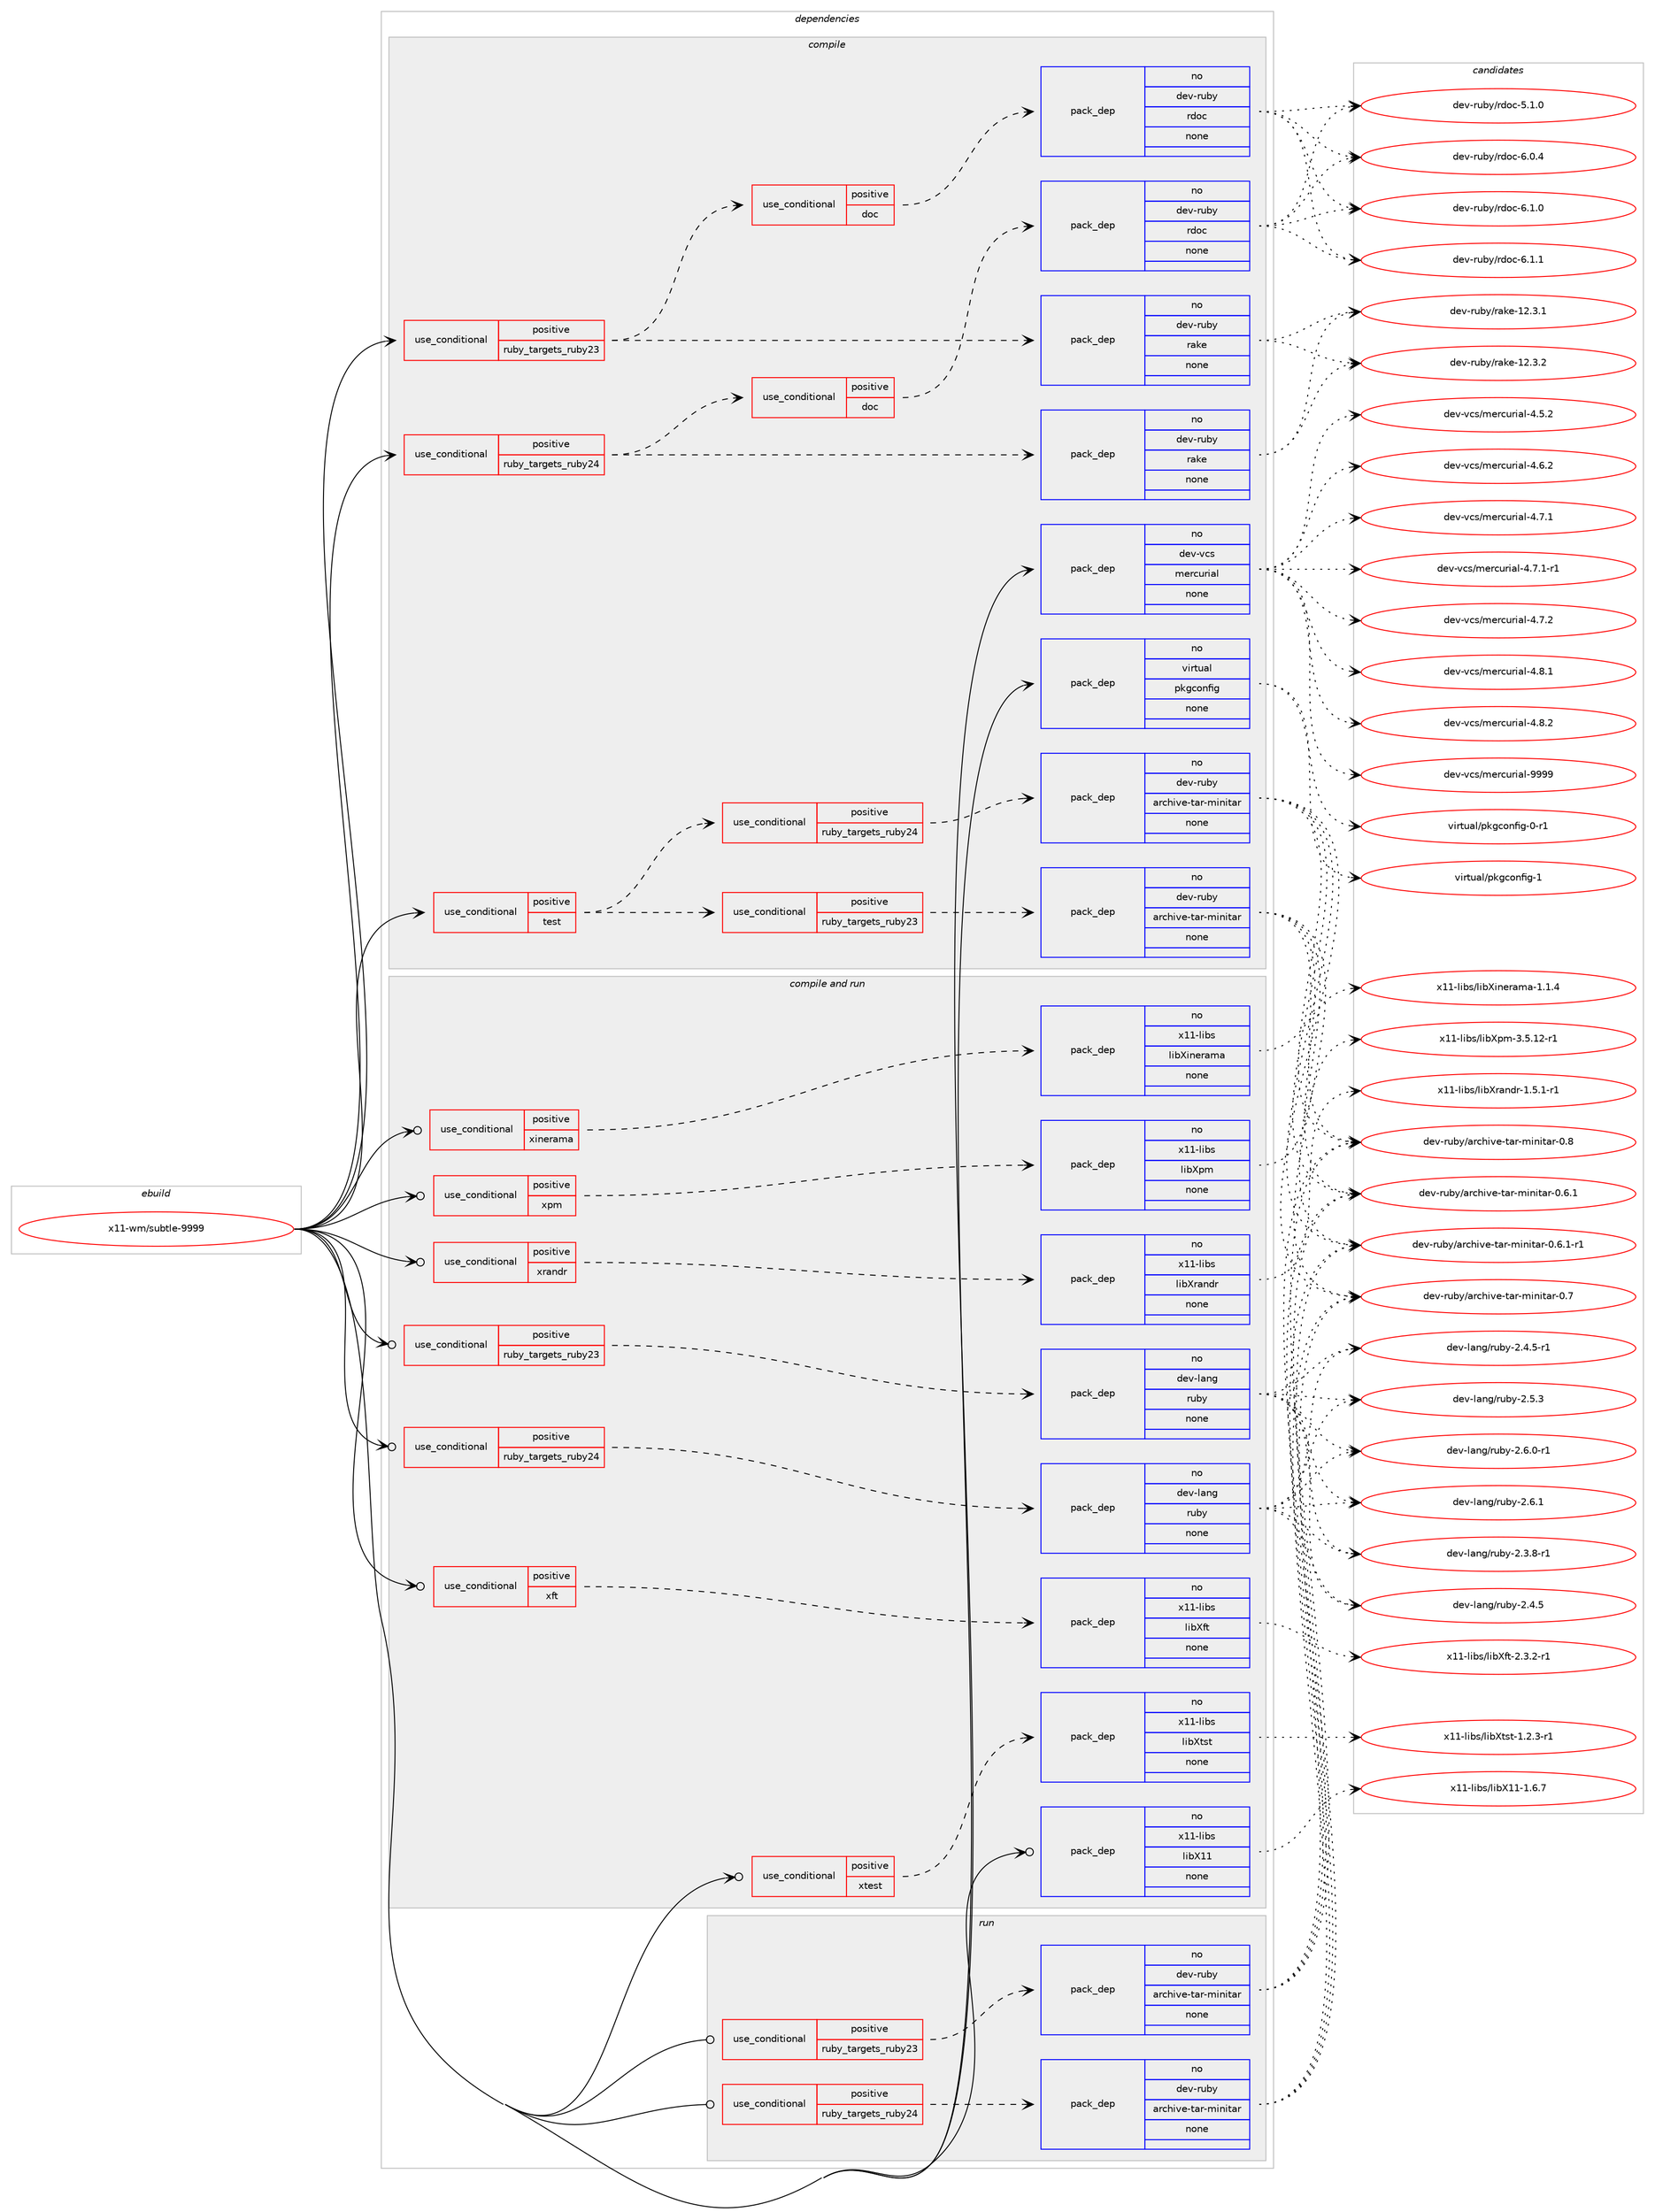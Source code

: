 digraph prolog {

# *************
# Graph options
# *************

newrank=true;
concentrate=true;
compound=true;
graph [rankdir=LR,fontname=Helvetica,fontsize=10,ranksep=1.5];#, ranksep=2.5, nodesep=0.2];
edge  [arrowhead=vee];
node  [fontname=Helvetica,fontsize=10];

# **********
# The ebuild
# **********

subgraph cluster_leftcol {
color=gray;
rank=same;
label=<<i>ebuild</i>>;
id [label="x11-wm/subtle-9999", color=red, width=4, href="../x11-wm/subtle-9999.svg"];
}

# ****************
# The dependencies
# ****************

subgraph cluster_midcol {
color=gray;
label=<<i>dependencies</i>>;
subgraph cluster_compile {
fillcolor="#eeeeee";
style=filled;
label=<<i>compile</i>>;
subgraph cond467580 {
dependency1771767 [label=<<TABLE BORDER="0" CELLBORDER="1" CELLSPACING="0" CELLPADDING="4"><TR><TD ROWSPAN="3" CELLPADDING="10">use_conditional</TD></TR><TR><TD>positive</TD></TR><TR><TD>ruby_targets_ruby23</TD></TR></TABLE>>, shape=none, color=red];
subgraph pack1274279 {
dependency1771768 [label=<<TABLE BORDER="0" CELLBORDER="1" CELLSPACING="0" CELLPADDING="4" WIDTH="220"><TR><TD ROWSPAN="6" CELLPADDING="30">pack_dep</TD></TR><TR><TD WIDTH="110">no</TD></TR><TR><TD>dev-ruby</TD></TR><TR><TD>rake</TD></TR><TR><TD>none</TD></TR><TR><TD></TD></TR></TABLE>>, shape=none, color=blue];
}
dependency1771767:e -> dependency1771768:w [weight=20,style="dashed",arrowhead="vee"];
subgraph cond467581 {
dependency1771769 [label=<<TABLE BORDER="0" CELLBORDER="1" CELLSPACING="0" CELLPADDING="4"><TR><TD ROWSPAN="3" CELLPADDING="10">use_conditional</TD></TR><TR><TD>positive</TD></TR><TR><TD>doc</TD></TR></TABLE>>, shape=none, color=red];
subgraph pack1274280 {
dependency1771770 [label=<<TABLE BORDER="0" CELLBORDER="1" CELLSPACING="0" CELLPADDING="4" WIDTH="220"><TR><TD ROWSPAN="6" CELLPADDING="30">pack_dep</TD></TR><TR><TD WIDTH="110">no</TD></TR><TR><TD>dev-ruby</TD></TR><TR><TD>rdoc</TD></TR><TR><TD>none</TD></TR><TR><TD></TD></TR></TABLE>>, shape=none, color=blue];
}
dependency1771769:e -> dependency1771770:w [weight=20,style="dashed",arrowhead="vee"];
}
dependency1771767:e -> dependency1771769:w [weight=20,style="dashed",arrowhead="vee"];
}
id:e -> dependency1771767:w [weight=20,style="solid",arrowhead="vee"];
subgraph cond467582 {
dependency1771771 [label=<<TABLE BORDER="0" CELLBORDER="1" CELLSPACING="0" CELLPADDING="4"><TR><TD ROWSPAN="3" CELLPADDING="10">use_conditional</TD></TR><TR><TD>positive</TD></TR><TR><TD>ruby_targets_ruby24</TD></TR></TABLE>>, shape=none, color=red];
subgraph pack1274281 {
dependency1771772 [label=<<TABLE BORDER="0" CELLBORDER="1" CELLSPACING="0" CELLPADDING="4" WIDTH="220"><TR><TD ROWSPAN="6" CELLPADDING="30">pack_dep</TD></TR><TR><TD WIDTH="110">no</TD></TR><TR><TD>dev-ruby</TD></TR><TR><TD>rake</TD></TR><TR><TD>none</TD></TR><TR><TD></TD></TR></TABLE>>, shape=none, color=blue];
}
dependency1771771:e -> dependency1771772:w [weight=20,style="dashed",arrowhead="vee"];
subgraph cond467583 {
dependency1771773 [label=<<TABLE BORDER="0" CELLBORDER="1" CELLSPACING="0" CELLPADDING="4"><TR><TD ROWSPAN="3" CELLPADDING="10">use_conditional</TD></TR><TR><TD>positive</TD></TR><TR><TD>doc</TD></TR></TABLE>>, shape=none, color=red];
subgraph pack1274282 {
dependency1771774 [label=<<TABLE BORDER="0" CELLBORDER="1" CELLSPACING="0" CELLPADDING="4" WIDTH="220"><TR><TD ROWSPAN="6" CELLPADDING="30">pack_dep</TD></TR><TR><TD WIDTH="110">no</TD></TR><TR><TD>dev-ruby</TD></TR><TR><TD>rdoc</TD></TR><TR><TD>none</TD></TR><TR><TD></TD></TR></TABLE>>, shape=none, color=blue];
}
dependency1771773:e -> dependency1771774:w [weight=20,style="dashed",arrowhead="vee"];
}
dependency1771771:e -> dependency1771773:w [weight=20,style="dashed",arrowhead="vee"];
}
id:e -> dependency1771771:w [weight=20,style="solid",arrowhead="vee"];
subgraph cond467584 {
dependency1771775 [label=<<TABLE BORDER="0" CELLBORDER="1" CELLSPACING="0" CELLPADDING="4"><TR><TD ROWSPAN="3" CELLPADDING="10">use_conditional</TD></TR><TR><TD>positive</TD></TR><TR><TD>test</TD></TR></TABLE>>, shape=none, color=red];
subgraph cond467585 {
dependency1771776 [label=<<TABLE BORDER="0" CELLBORDER="1" CELLSPACING="0" CELLPADDING="4"><TR><TD ROWSPAN="3" CELLPADDING="10">use_conditional</TD></TR><TR><TD>positive</TD></TR><TR><TD>ruby_targets_ruby23</TD></TR></TABLE>>, shape=none, color=red];
subgraph pack1274283 {
dependency1771777 [label=<<TABLE BORDER="0" CELLBORDER="1" CELLSPACING="0" CELLPADDING="4" WIDTH="220"><TR><TD ROWSPAN="6" CELLPADDING="30">pack_dep</TD></TR><TR><TD WIDTH="110">no</TD></TR><TR><TD>dev-ruby</TD></TR><TR><TD>archive-tar-minitar</TD></TR><TR><TD>none</TD></TR><TR><TD></TD></TR></TABLE>>, shape=none, color=blue];
}
dependency1771776:e -> dependency1771777:w [weight=20,style="dashed",arrowhead="vee"];
}
dependency1771775:e -> dependency1771776:w [weight=20,style="dashed",arrowhead="vee"];
subgraph cond467586 {
dependency1771778 [label=<<TABLE BORDER="0" CELLBORDER="1" CELLSPACING="0" CELLPADDING="4"><TR><TD ROWSPAN="3" CELLPADDING="10">use_conditional</TD></TR><TR><TD>positive</TD></TR><TR><TD>ruby_targets_ruby24</TD></TR></TABLE>>, shape=none, color=red];
subgraph pack1274284 {
dependency1771779 [label=<<TABLE BORDER="0" CELLBORDER="1" CELLSPACING="0" CELLPADDING="4" WIDTH="220"><TR><TD ROWSPAN="6" CELLPADDING="30">pack_dep</TD></TR><TR><TD WIDTH="110">no</TD></TR><TR><TD>dev-ruby</TD></TR><TR><TD>archive-tar-minitar</TD></TR><TR><TD>none</TD></TR><TR><TD></TD></TR></TABLE>>, shape=none, color=blue];
}
dependency1771778:e -> dependency1771779:w [weight=20,style="dashed",arrowhead="vee"];
}
dependency1771775:e -> dependency1771778:w [weight=20,style="dashed",arrowhead="vee"];
}
id:e -> dependency1771775:w [weight=20,style="solid",arrowhead="vee"];
subgraph pack1274285 {
dependency1771780 [label=<<TABLE BORDER="0" CELLBORDER="1" CELLSPACING="0" CELLPADDING="4" WIDTH="220"><TR><TD ROWSPAN="6" CELLPADDING="30">pack_dep</TD></TR><TR><TD WIDTH="110">no</TD></TR><TR><TD>dev-vcs</TD></TR><TR><TD>mercurial</TD></TR><TR><TD>none</TD></TR><TR><TD></TD></TR></TABLE>>, shape=none, color=blue];
}
id:e -> dependency1771780:w [weight=20,style="solid",arrowhead="vee"];
subgraph pack1274286 {
dependency1771781 [label=<<TABLE BORDER="0" CELLBORDER="1" CELLSPACING="0" CELLPADDING="4" WIDTH="220"><TR><TD ROWSPAN="6" CELLPADDING="30">pack_dep</TD></TR><TR><TD WIDTH="110">no</TD></TR><TR><TD>virtual</TD></TR><TR><TD>pkgconfig</TD></TR><TR><TD>none</TD></TR><TR><TD></TD></TR></TABLE>>, shape=none, color=blue];
}
id:e -> dependency1771781:w [weight=20,style="solid",arrowhead="vee"];
}
subgraph cluster_compileandrun {
fillcolor="#eeeeee";
style=filled;
label=<<i>compile and run</i>>;
subgraph cond467587 {
dependency1771782 [label=<<TABLE BORDER="0" CELLBORDER="1" CELLSPACING="0" CELLPADDING="4"><TR><TD ROWSPAN="3" CELLPADDING="10">use_conditional</TD></TR><TR><TD>positive</TD></TR><TR><TD>ruby_targets_ruby23</TD></TR></TABLE>>, shape=none, color=red];
subgraph pack1274287 {
dependency1771783 [label=<<TABLE BORDER="0" CELLBORDER="1" CELLSPACING="0" CELLPADDING="4" WIDTH="220"><TR><TD ROWSPAN="6" CELLPADDING="30">pack_dep</TD></TR><TR><TD WIDTH="110">no</TD></TR><TR><TD>dev-lang</TD></TR><TR><TD>ruby</TD></TR><TR><TD>none</TD></TR><TR><TD></TD></TR></TABLE>>, shape=none, color=blue];
}
dependency1771782:e -> dependency1771783:w [weight=20,style="dashed",arrowhead="vee"];
}
id:e -> dependency1771782:w [weight=20,style="solid",arrowhead="odotvee"];
subgraph cond467588 {
dependency1771784 [label=<<TABLE BORDER="0" CELLBORDER="1" CELLSPACING="0" CELLPADDING="4"><TR><TD ROWSPAN="3" CELLPADDING="10">use_conditional</TD></TR><TR><TD>positive</TD></TR><TR><TD>ruby_targets_ruby24</TD></TR></TABLE>>, shape=none, color=red];
subgraph pack1274288 {
dependency1771785 [label=<<TABLE BORDER="0" CELLBORDER="1" CELLSPACING="0" CELLPADDING="4" WIDTH="220"><TR><TD ROWSPAN="6" CELLPADDING="30">pack_dep</TD></TR><TR><TD WIDTH="110">no</TD></TR><TR><TD>dev-lang</TD></TR><TR><TD>ruby</TD></TR><TR><TD>none</TD></TR><TR><TD></TD></TR></TABLE>>, shape=none, color=blue];
}
dependency1771784:e -> dependency1771785:w [weight=20,style="dashed",arrowhead="vee"];
}
id:e -> dependency1771784:w [weight=20,style="solid",arrowhead="odotvee"];
subgraph cond467589 {
dependency1771786 [label=<<TABLE BORDER="0" CELLBORDER="1" CELLSPACING="0" CELLPADDING="4"><TR><TD ROWSPAN="3" CELLPADDING="10">use_conditional</TD></TR><TR><TD>positive</TD></TR><TR><TD>xft</TD></TR></TABLE>>, shape=none, color=red];
subgraph pack1274289 {
dependency1771787 [label=<<TABLE BORDER="0" CELLBORDER="1" CELLSPACING="0" CELLPADDING="4" WIDTH="220"><TR><TD ROWSPAN="6" CELLPADDING="30">pack_dep</TD></TR><TR><TD WIDTH="110">no</TD></TR><TR><TD>x11-libs</TD></TR><TR><TD>libXft</TD></TR><TR><TD>none</TD></TR><TR><TD></TD></TR></TABLE>>, shape=none, color=blue];
}
dependency1771786:e -> dependency1771787:w [weight=20,style="dashed",arrowhead="vee"];
}
id:e -> dependency1771786:w [weight=20,style="solid",arrowhead="odotvee"];
subgraph cond467590 {
dependency1771788 [label=<<TABLE BORDER="0" CELLBORDER="1" CELLSPACING="0" CELLPADDING="4"><TR><TD ROWSPAN="3" CELLPADDING="10">use_conditional</TD></TR><TR><TD>positive</TD></TR><TR><TD>xinerama</TD></TR></TABLE>>, shape=none, color=red];
subgraph pack1274290 {
dependency1771789 [label=<<TABLE BORDER="0" CELLBORDER="1" CELLSPACING="0" CELLPADDING="4" WIDTH="220"><TR><TD ROWSPAN="6" CELLPADDING="30">pack_dep</TD></TR><TR><TD WIDTH="110">no</TD></TR><TR><TD>x11-libs</TD></TR><TR><TD>libXinerama</TD></TR><TR><TD>none</TD></TR><TR><TD></TD></TR></TABLE>>, shape=none, color=blue];
}
dependency1771788:e -> dependency1771789:w [weight=20,style="dashed",arrowhead="vee"];
}
id:e -> dependency1771788:w [weight=20,style="solid",arrowhead="odotvee"];
subgraph cond467591 {
dependency1771790 [label=<<TABLE BORDER="0" CELLBORDER="1" CELLSPACING="0" CELLPADDING="4"><TR><TD ROWSPAN="3" CELLPADDING="10">use_conditional</TD></TR><TR><TD>positive</TD></TR><TR><TD>xpm</TD></TR></TABLE>>, shape=none, color=red];
subgraph pack1274291 {
dependency1771791 [label=<<TABLE BORDER="0" CELLBORDER="1" CELLSPACING="0" CELLPADDING="4" WIDTH="220"><TR><TD ROWSPAN="6" CELLPADDING="30">pack_dep</TD></TR><TR><TD WIDTH="110">no</TD></TR><TR><TD>x11-libs</TD></TR><TR><TD>libXpm</TD></TR><TR><TD>none</TD></TR><TR><TD></TD></TR></TABLE>>, shape=none, color=blue];
}
dependency1771790:e -> dependency1771791:w [weight=20,style="dashed",arrowhead="vee"];
}
id:e -> dependency1771790:w [weight=20,style="solid",arrowhead="odotvee"];
subgraph cond467592 {
dependency1771792 [label=<<TABLE BORDER="0" CELLBORDER="1" CELLSPACING="0" CELLPADDING="4"><TR><TD ROWSPAN="3" CELLPADDING="10">use_conditional</TD></TR><TR><TD>positive</TD></TR><TR><TD>xrandr</TD></TR></TABLE>>, shape=none, color=red];
subgraph pack1274292 {
dependency1771793 [label=<<TABLE BORDER="0" CELLBORDER="1" CELLSPACING="0" CELLPADDING="4" WIDTH="220"><TR><TD ROWSPAN="6" CELLPADDING="30">pack_dep</TD></TR><TR><TD WIDTH="110">no</TD></TR><TR><TD>x11-libs</TD></TR><TR><TD>libXrandr</TD></TR><TR><TD>none</TD></TR><TR><TD></TD></TR></TABLE>>, shape=none, color=blue];
}
dependency1771792:e -> dependency1771793:w [weight=20,style="dashed",arrowhead="vee"];
}
id:e -> dependency1771792:w [weight=20,style="solid",arrowhead="odotvee"];
subgraph cond467593 {
dependency1771794 [label=<<TABLE BORDER="0" CELLBORDER="1" CELLSPACING="0" CELLPADDING="4"><TR><TD ROWSPAN="3" CELLPADDING="10">use_conditional</TD></TR><TR><TD>positive</TD></TR><TR><TD>xtest</TD></TR></TABLE>>, shape=none, color=red];
subgraph pack1274293 {
dependency1771795 [label=<<TABLE BORDER="0" CELLBORDER="1" CELLSPACING="0" CELLPADDING="4" WIDTH="220"><TR><TD ROWSPAN="6" CELLPADDING="30">pack_dep</TD></TR><TR><TD WIDTH="110">no</TD></TR><TR><TD>x11-libs</TD></TR><TR><TD>libXtst</TD></TR><TR><TD>none</TD></TR><TR><TD></TD></TR></TABLE>>, shape=none, color=blue];
}
dependency1771794:e -> dependency1771795:w [weight=20,style="dashed",arrowhead="vee"];
}
id:e -> dependency1771794:w [weight=20,style="solid",arrowhead="odotvee"];
subgraph pack1274294 {
dependency1771796 [label=<<TABLE BORDER="0" CELLBORDER="1" CELLSPACING="0" CELLPADDING="4" WIDTH="220"><TR><TD ROWSPAN="6" CELLPADDING="30">pack_dep</TD></TR><TR><TD WIDTH="110">no</TD></TR><TR><TD>x11-libs</TD></TR><TR><TD>libX11</TD></TR><TR><TD>none</TD></TR><TR><TD></TD></TR></TABLE>>, shape=none, color=blue];
}
id:e -> dependency1771796:w [weight=20,style="solid",arrowhead="odotvee"];
}
subgraph cluster_run {
fillcolor="#eeeeee";
style=filled;
label=<<i>run</i>>;
subgraph cond467594 {
dependency1771797 [label=<<TABLE BORDER="0" CELLBORDER="1" CELLSPACING="0" CELLPADDING="4"><TR><TD ROWSPAN="3" CELLPADDING="10">use_conditional</TD></TR><TR><TD>positive</TD></TR><TR><TD>ruby_targets_ruby23</TD></TR></TABLE>>, shape=none, color=red];
subgraph pack1274295 {
dependency1771798 [label=<<TABLE BORDER="0" CELLBORDER="1" CELLSPACING="0" CELLPADDING="4" WIDTH="220"><TR><TD ROWSPAN="6" CELLPADDING="30">pack_dep</TD></TR><TR><TD WIDTH="110">no</TD></TR><TR><TD>dev-ruby</TD></TR><TR><TD>archive-tar-minitar</TD></TR><TR><TD>none</TD></TR><TR><TD></TD></TR></TABLE>>, shape=none, color=blue];
}
dependency1771797:e -> dependency1771798:w [weight=20,style="dashed",arrowhead="vee"];
}
id:e -> dependency1771797:w [weight=20,style="solid",arrowhead="odot"];
subgraph cond467595 {
dependency1771799 [label=<<TABLE BORDER="0" CELLBORDER="1" CELLSPACING="0" CELLPADDING="4"><TR><TD ROWSPAN="3" CELLPADDING="10">use_conditional</TD></TR><TR><TD>positive</TD></TR><TR><TD>ruby_targets_ruby24</TD></TR></TABLE>>, shape=none, color=red];
subgraph pack1274296 {
dependency1771800 [label=<<TABLE BORDER="0" CELLBORDER="1" CELLSPACING="0" CELLPADDING="4" WIDTH="220"><TR><TD ROWSPAN="6" CELLPADDING="30">pack_dep</TD></TR><TR><TD WIDTH="110">no</TD></TR><TR><TD>dev-ruby</TD></TR><TR><TD>archive-tar-minitar</TD></TR><TR><TD>none</TD></TR><TR><TD></TD></TR></TABLE>>, shape=none, color=blue];
}
dependency1771799:e -> dependency1771800:w [weight=20,style="dashed",arrowhead="vee"];
}
id:e -> dependency1771799:w [weight=20,style="solid",arrowhead="odot"];
}
}

# **************
# The candidates
# **************

subgraph cluster_choices {
rank=same;
color=gray;
label=<<i>candidates</i>>;

subgraph choice1274279 {
color=black;
nodesep=1;
choice1001011184511411798121471149710710145495046514649 [label="dev-ruby/rake-12.3.1", color=red, width=4,href="../dev-ruby/rake-12.3.1.svg"];
choice1001011184511411798121471149710710145495046514650 [label="dev-ruby/rake-12.3.2", color=red, width=4,href="../dev-ruby/rake-12.3.2.svg"];
dependency1771768:e -> choice1001011184511411798121471149710710145495046514649:w [style=dotted,weight="100"];
dependency1771768:e -> choice1001011184511411798121471149710710145495046514650:w [style=dotted,weight="100"];
}
subgraph choice1274280 {
color=black;
nodesep=1;
choice10010111845114117981214711410011199455346494648 [label="dev-ruby/rdoc-5.1.0", color=red, width=4,href="../dev-ruby/rdoc-5.1.0.svg"];
choice10010111845114117981214711410011199455446484652 [label="dev-ruby/rdoc-6.0.4", color=red, width=4,href="../dev-ruby/rdoc-6.0.4.svg"];
choice10010111845114117981214711410011199455446494648 [label="dev-ruby/rdoc-6.1.0", color=red, width=4,href="../dev-ruby/rdoc-6.1.0.svg"];
choice10010111845114117981214711410011199455446494649 [label="dev-ruby/rdoc-6.1.1", color=red, width=4,href="../dev-ruby/rdoc-6.1.1.svg"];
dependency1771770:e -> choice10010111845114117981214711410011199455346494648:w [style=dotted,weight="100"];
dependency1771770:e -> choice10010111845114117981214711410011199455446484652:w [style=dotted,weight="100"];
dependency1771770:e -> choice10010111845114117981214711410011199455446494648:w [style=dotted,weight="100"];
dependency1771770:e -> choice10010111845114117981214711410011199455446494649:w [style=dotted,weight="100"];
}
subgraph choice1274281 {
color=black;
nodesep=1;
choice1001011184511411798121471149710710145495046514649 [label="dev-ruby/rake-12.3.1", color=red, width=4,href="../dev-ruby/rake-12.3.1.svg"];
choice1001011184511411798121471149710710145495046514650 [label="dev-ruby/rake-12.3.2", color=red, width=4,href="../dev-ruby/rake-12.3.2.svg"];
dependency1771772:e -> choice1001011184511411798121471149710710145495046514649:w [style=dotted,weight="100"];
dependency1771772:e -> choice1001011184511411798121471149710710145495046514650:w [style=dotted,weight="100"];
}
subgraph choice1274282 {
color=black;
nodesep=1;
choice10010111845114117981214711410011199455346494648 [label="dev-ruby/rdoc-5.1.0", color=red, width=4,href="../dev-ruby/rdoc-5.1.0.svg"];
choice10010111845114117981214711410011199455446484652 [label="dev-ruby/rdoc-6.0.4", color=red, width=4,href="../dev-ruby/rdoc-6.0.4.svg"];
choice10010111845114117981214711410011199455446494648 [label="dev-ruby/rdoc-6.1.0", color=red, width=4,href="../dev-ruby/rdoc-6.1.0.svg"];
choice10010111845114117981214711410011199455446494649 [label="dev-ruby/rdoc-6.1.1", color=red, width=4,href="../dev-ruby/rdoc-6.1.1.svg"];
dependency1771774:e -> choice10010111845114117981214711410011199455346494648:w [style=dotted,weight="100"];
dependency1771774:e -> choice10010111845114117981214711410011199455446484652:w [style=dotted,weight="100"];
dependency1771774:e -> choice10010111845114117981214711410011199455446494648:w [style=dotted,weight="100"];
dependency1771774:e -> choice10010111845114117981214711410011199455446494649:w [style=dotted,weight="100"];
}
subgraph choice1274283 {
color=black;
nodesep=1;
choice100101118451141179812147971149910410511810145116971144510910511010511697114454846544649 [label="dev-ruby/archive-tar-minitar-0.6.1", color=red, width=4,href="../dev-ruby/archive-tar-minitar-0.6.1.svg"];
choice1001011184511411798121479711499104105118101451169711445109105110105116971144548465446494511449 [label="dev-ruby/archive-tar-minitar-0.6.1-r1", color=red, width=4,href="../dev-ruby/archive-tar-minitar-0.6.1-r1.svg"];
choice10010111845114117981214797114991041051181014511697114451091051101051169711445484655 [label="dev-ruby/archive-tar-minitar-0.7", color=red, width=4,href="../dev-ruby/archive-tar-minitar-0.7.svg"];
choice10010111845114117981214797114991041051181014511697114451091051101051169711445484656 [label="dev-ruby/archive-tar-minitar-0.8", color=red, width=4,href="../dev-ruby/archive-tar-minitar-0.8.svg"];
dependency1771777:e -> choice100101118451141179812147971149910410511810145116971144510910511010511697114454846544649:w [style=dotted,weight="100"];
dependency1771777:e -> choice1001011184511411798121479711499104105118101451169711445109105110105116971144548465446494511449:w [style=dotted,weight="100"];
dependency1771777:e -> choice10010111845114117981214797114991041051181014511697114451091051101051169711445484655:w [style=dotted,weight="100"];
dependency1771777:e -> choice10010111845114117981214797114991041051181014511697114451091051101051169711445484656:w [style=dotted,weight="100"];
}
subgraph choice1274284 {
color=black;
nodesep=1;
choice100101118451141179812147971149910410511810145116971144510910511010511697114454846544649 [label="dev-ruby/archive-tar-minitar-0.6.1", color=red, width=4,href="../dev-ruby/archive-tar-minitar-0.6.1.svg"];
choice1001011184511411798121479711499104105118101451169711445109105110105116971144548465446494511449 [label="dev-ruby/archive-tar-minitar-0.6.1-r1", color=red, width=4,href="../dev-ruby/archive-tar-minitar-0.6.1-r1.svg"];
choice10010111845114117981214797114991041051181014511697114451091051101051169711445484655 [label="dev-ruby/archive-tar-minitar-0.7", color=red, width=4,href="../dev-ruby/archive-tar-minitar-0.7.svg"];
choice10010111845114117981214797114991041051181014511697114451091051101051169711445484656 [label="dev-ruby/archive-tar-minitar-0.8", color=red, width=4,href="../dev-ruby/archive-tar-minitar-0.8.svg"];
dependency1771779:e -> choice100101118451141179812147971149910410511810145116971144510910511010511697114454846544649:w [style=dotted,weight="100"];
dependency1771779:e -> choice1001011184511411798121479711499104105118101451169711445109105110105116971144548465446494511449:w [style=dotted,weight="100"];
dependency1771779:e -> choice10010111845114117981214797114991041051181014511697114451091051101051169711445484655:w [style=dotted,weight="100"];
dependency1771779:e -> choice10010111845114117981214797114991041051181014511697114451091051101051169711445484656:w [style=dotted,weight="100"];
}
subgraph choice1274285 {
color=black;
nodesep=1;
choice1001011184511899115471091011149911711410597108455246534650 [label="dev-vcs/mercurial-4.5.2", color=red, width=4,href="../dev-vcs/mercurial-4.5.2.svg"];
choice1001011184511899115471091011149911711410597108455246544650 [label="dev-vcs/mercurial-4.6.2", color=red, width=4,href="../dev-vcs/mercurial-4.6.2.svg"];
choice1001011184511899115471091011149911711410597108455246554649 [label="dev-vcs/mercurial-4.7.1", color=red, width=4,href="../dev-vcs/mercurial-4.7.1.svg"];
choice10010111845118991154710910111499117114105971084552465546494511449 [label="dev-vcs/mercurial-4.7.1-r1", color=red, width=4,href="../dev-vcs/mercurial-4.7.1-r1.svg"];
choice1001011184511899115471091011149911711410597108455246554650 [label="dev-vcs/mercurial-4.7.2", color=red, width=4,href="../dev-vcs/mercurial-4.7.2.svg"];
choice1001011184511899115471091011149911711410597108455246564649 [label="dev-vcs/mercurial-4.8.1", color=red, width=4,href="../dev-vcs/mercurial-4.8.1.svg"];
choice1001011184511899115471091011149911711410597108455246564650 [label="dev-vcs/mercurial-4.8.2", color=red, width=4,href="../dev-vcs/mercurial-4.8.2.svg"];
choice10010111845118991154710910111499117114105971084557575757 [label="dev-vcs/mercurial-9999", color=red, width=4,href="../dev-vcs/mercurial-9999.svg"];
dependency1771780:e -> choice1001011184511899115471091011149911711410597108455246534650:w [style=dotted,weight="100"];
dependency1771780:e -> choice1001011184511899115471091011149911711410597108455246544650:w [style=dotted,weight="100"];
dependency1771780:e -> choice1001011184511899115471091011149911711410597108455246554649:w [style=dotted,weight="100"];
dependency1771780:e -> choice10010111845118991154710910111499117114105971084552465546494511449:w [style=dotted,weight="100"];
dependency1771780:e -> choice1001011184511899115471091011149911711410597108455246554650:w [style=dotted,weight="100"];
dependency1771780:e -> choice1001011184511899115471091011149911711410597108455246564649:w [style=dotted,weight="100"];
dependency1771780:e -> choice1001011184511899115471091011149911711410597108455246564650:w [style=dotted,weight="100"];
dependency1771780:e -> choice10010111845118991154710910111499117114105971084557575757:w [style=dotted,weight="100"];
}
subgraph choice1274286 {
color=black;
nodesep=1;
choice11810511411611797108471121071039911111010210510345484511449 [label="virtual/pkgconfig-0-r1", color=red, width=4,href="../virtual/pkgconfig-0-r1.svg"];
choice1181051141161179710847112107103991111101021051034549 [label="virtual/pkgconfig-1", color=red, width=4,href="../virtual/pkgconfig-1.svg"];
dependency1771781:e -> choice11810511411611797108471121071039911111010210510345484511449:w [style=dotted,weight="100"];
dependency1771781:e -> choice1181051141161179710847112107103991111101021051034549:w [style=dotted,weight="100"];
}
subgraph choice1274287 {
color=black;
nodesep=1;
choice100101118451089711010347114117981214550465146564511449 [label="dev-lang/ruby-2.3.8-r1", color=red, width=4,href="../dev-lang/ruby-2.3.8-r1.svg"];
choice10010111845108971101034711411798121455046524653 [label="dev-lang/ruby-2.4.5", color=red, width=4,href="../dev-lang/ruby-2.4.5.svg"];
choice100101118451089711010347114117981214550465246534511449 [label="dev-lang/ruby-2.4.5-r1", color=red, width=4,href="../dev-lang/ruby-2.4.5-r1.svg"];
choice10010111845108971101034711411798121455046534651 [label="dev-lang/ruby-2.5.3", color=red, width=4,href="../dev-lang/ruby-2.5.3.svg"];
choice100101118451089711010347114117981214550465446484511449 [label="dev-lang/ruby-2.6.0-r1", color=red, width=4,href="../dev-lang/ruby-2.6.0-r1.svg"];
choice10010111845108971101034711411798121455046544649 [label="dev-lang/ruby-2.6.1", color=red, width=4,href="../dev-lang/ruby-2.6.1.svg"];
dependency1771783:e -> choice100101118451089711010347114117981214550465146564511449:w [style=dotted,weight="100"];
dependency1771783:e -> choice10010111845108971101034711411798121455046524653:w [style=dotted,weight="100"];
dependency1771783:e -> choice100101118451089711010347114117981214550465246534511449:w [style=dotted,weight="100"];
dependency1771783:e -> choice10010111845108971101034711411798121455046534651:w [style=dotted,weight="100"];
dependency1771783:e -> choice100101118451089711010347114117981214550465446484511449:w [style=dotted,weight="100"];
dependency1771783:e -> choice10010111845108971101034711411798121455046544649:w [style=dotted,weight="100"];
}
subgraph choice1274288 {
color=black;
nodesep=1;
choice100101118451089711010347114117981214550465146564511449 [label="dev-lang/ruby-2.3.8-r1", color=red, width=4,href="../dev-lang/ruby-2.3.8-r1.svg"];
choice10010111845108971101034711411798121455046524653 [label="dev-lang/ruby-2.4.5", color=red, width=4,href="../dev-lang/ruby-2.4.5.svg"];
choice100101118451089711010347114117981214550465246534511449 [label="dev-lang/ruby-2.4.5-r1", color=red, width=4,href="../dev-lang/ruby-2.4.5-r1.svg"];
choice10010111845108971101034711411798121455046534651 [label="dev-lang/ruby-2.5.3", color=red, width=4,href="../dev-lang/ruby-2.5.3.svg"];
choice100101118451089711010347114117981214550465446484511449 [label="dev-lang/ruby-2.6.0-r1", color=red, width=4,href="../dev-lang/ruby-2.6.0-r1.svg"];
choice10010111845108971101034711411798121455046544649 [label="dev-lang/ruby-2.6.1", color=red, width=4,href="../dev-lang/ruby-2.6.1.svg"];
dependency1771785:e -> choice100101118451089711010347114117981214550465146564511449:w [style=dotted,weight="100"];
dependency1771785:e -> choice10010111845108971101034711411798121455046524653:w [style=dotted,weight="100"];
dependency1771785:e -> choice100101118451089711010347114117981214550465246534511449:w [style=dotted,weight="100"];
dependency1771785:e -> choice10010111845108971101034711411798121455046534651:w [style=dotted,weight="100"];
dependency1771785:e -> choice100101118451089711010347114117981214550465446484511449:w [style=dotted,weight="100"];
dependency1771785:e -> choice10010111845108971101034711411798121455046544649:w [style=dotted,weight="100"];
}
subgraph choice1274289 {
color=black;
nodesep=1;
choice120494945108105981154710810598881021164550465146504511449 [label="x11-libs/libXft-2.3.2-r1", color=red, width=4,href="../x11-libs/libXft-2.3.2-r1.svg"];
dependency1771787:e -> choice120494945108105981154710810598881021164550465146504511449:w [style=dotted,weight="100"];
}
subgraph choice1274290 {
color=black;
nodesep=1;
choice120494945108105981154710810598881051101011149710997454946494652 [label="x11-libs/libXinerama-1.1.4", color=red, width=4,href="../x11-libs/libXinerama-1.1.4.svg"];
dependency1771789:e -> choice120494945108105981154710810598881051101011149710997454946494652:w [style=dotted,weight="100"];
}
subgraph choice1274291 {
color=black;
nodesep=1;
choice12049494510810598115471081059888112109455146534649504511449 [label="x11-libs/libXpm-3.5.12-r1", color=red, width=4,href="../x11-libs/libXpm-3.5.12-r1.svg"];
dependency1771791:e -> choice12049494510810598115471081059888112109455146534649504511449:w [style=dotted,weight="100"];
}
subgraph choice1274292 {
color=black;
nodesep=1;
choice12049494510810598115471081059888114971101001144549465346494511449 [label="x11-libs/libXrandr-1.5.1-r1", color=red, width=4,href="../x11-libs/libXrandr-1.5.1-r1.svg"];
dependency1771793:e -> choice12049494510810598115471081059888114971101001144549465346494511449:w [style=dotted,weight="100"];
}
subgraph choice1274293 {
color=black;
nodesep=1;
choice120494945108105981154710810598881161151164549465046514511449 [label="x11-libs/libXtst-1.2.3-r1", color=red, width=4,href="../x11-libs/libXtst-1.2.3-r1.svg"];
dependency1771795:e -> choice120494945108105981154710810598881161151164549465046514511449:w [style=dotted,weight="100"];
}
subgraph choice1274294 {
color=black;
nodesep=1;
choice120494945108105981154710810598884949454946544655 [label="x11-libs/libX11-1.6.7", color=red, width=4,href="../x11-libs/libX11-1.6.7.svg"];
dependency1771796:e -> choice120494945108105981154710810598884949454946544655:w [style=dotted,weight="100"];
}
subgraph choice1274295 {
color=black;
nodesep=1;
choice100101118451141179812147971149910410511810145116971144510910511010511697114454846544649 [label="dev-ruby/archive-tar-minitar-0.6.1", color=red, width=4,href="../dev-ruby/archive-tar-minitar-0.6.1.svg"];
choice1001011184511411798121479711499104105118101451169711445109105110105116971144548465446494511449 [label="dev-ruby/archive-tar-minitar-0.6.1-r1", color=red, width=4,href="../dev-ruby/archive-tar-minitar-0.6.1-r1.svg"];
choice10010111845114117981214797114991041051181014511697114451091051101051169711445484655 [label="dev-ruby/archive-tar-minitar-0.7", color=red, width=4,href="../dev-ruby/archive-tar-minitar-0.7.svg"];
choice10010111845114117981214797114991041051181014511697114451091051101051169711445484656 [label="dev-ruby/archive-tar-minitar-0.8", color=red, width=4,href="../dev-ruby/archive-tar-minitar-0.8.svg"];
dependency1771798:e -> choice100101118451141179812147971149910410511810145116971144510910511010511697114454846544649:w [style=dotted,weight="100"];
dependency1771798:e -> choice1001011184511411798121479711499104105118101451169711445109105110105116971144548465446494511449:w [style=dotted,weight="100"];
dependency1771798:e -> choice10010111845114117981214797114991041051181014511697114451091051101051169711445484655:w [style=dotted,weight="100"];
dependency1771798:e -> choice10010111845114117981214797114991041051181014511697114451091051101051169711445484656:w [style=dotted,weight="100"];
}
subgraph choice1274296 {
color=black;
nodesep=1;
choice100101118451141179812147971149910410511810145116971144510910511010511697114454846544649 [label="dev-ruby/archive-tar-minitar-0.6.1", color=red, width=4,href="../dev-ruby/archive-tar-minitar-0.6.1.svg"];
choice1001011184511411798121479711499104105118101451169711445109105110105116971144548465446494511449 [label="dev-ruby/archive-tar-minitar-0.6.1-r1", color=red, width=4,href="../dev-ruby/archive-tar-minitar-0.6.1-r1.svg"];
choice10010111845114117981214797114991041051181014511697114451091051101051169711445484655 [label="dev-ruby/archive-tar-minitar-0.7", color=red, width=4,href="../dev-ruby/archive-tar-minitar-0.7.svg"];
choice10010111845114117981214797114991041051181014511697114451091051101051169711445484656 [label="dev-ruby/archive-tar-minitar-0.8", color=red, width=4,href="../dev-ruby/archive-tar-minitar-0.8.svg"];
dependency1771800:e -> choice100101118451141179812147971149910410511810145116971144510910511010511697114454846544649:w [style=dotted,weight="100"];
dependency1771800:e -> choice1001011184511411798121479711499104105118101451169711445109105110105116971144548465446494511449:w [style=dotted,weight="100"];
dependency1771800:e -> choice10010111845114117981214797114991041051181014511697114451091051101051169711445484655:w [style=dotted,weight="100"];
dependency1771800:e -> choice10010111845114117981214797114991041051181014511697114451091051101051169711445484656:w [style=dotted,weight="100"];
}
}

}
